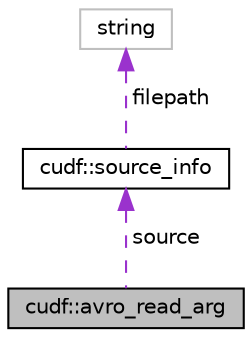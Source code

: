 digraph "cudf::avro_read_arg"
{
 // LATEX_PDF_SIZE
  edge [fontname="Helvetica",fontsize="10",labelfontname="Helvetica",labelfontsize="10"];
  node [fontname="Helvetica",fontsize="10",shape=record];
  Node1 [label="cudf::avro_read_arg",height=0.2,width=0.4,color="black", fillcolor="grey75", style="filled", fontcolor="black",tooltip=" "];
  Node2 -> Node1 [dir="back",color="darkorchid3",fontsize="10",style="dashed",label=" source" ,fontname="Helvetica"];
  Node2 [label="cudf::source_info",height=0.2,width=0.4,color="black", fillcolor="white", style="filled",URL="$structcudf_1_1source__info.html",tooltip=" "];
  Node3 -> Node2 [dir="back",color="darkorchid3",fontsize="10",style="dashed",label=" filepath" ,fontname="Helvetica"];
  Node3 [label="string",height=0.2,width=0.4,color="grey75", fillcolor="white", style="filled",tooltip=" "];
}
